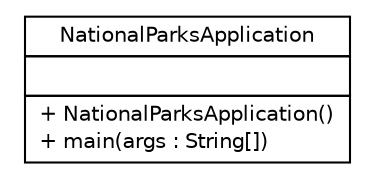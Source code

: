 #!/usr/local/bin/dot
#
# Class diagram 
# Generated by UMLGraph version R5_6 (http://www.umlgraph.org/)
#

digraph G {
	edge [fontname="Helvetica",fontsize=10,labelfontname="Helvetica",labelfontsize=10];
	node [fontname="Helvetica",fontsize=10,shape=plaintext];
	nodesep=0.25;
	ranksep=0.5;
	// edu.easternct.csc231.nationalparks.NationalParksApplication
	c26 [label=<<table title="edu.easternct.csc231.nationalparks.NationalParksApplication" border="0" cellborder="1" cellspacing="0" cellpadding="2" port="p" href="./NationalParksApplication.html">
		<tr><td><table border="0" cellspacing="0" cellpadding="1">
<tr><td align="center" balign="center"> NationalParksApplication </td></tr>
		</table></td></tr>
		<tr><td><table border="0" cellspacing="0" cellpadding="1">
<tr><td align="left" balign="left">  </td></tr>
		</table></td></tr>
		<tr><td><table border="0" cellspacing="0" cellpadding="1">
<tr><td align="left" balign="left"> + NationalParksApplication() </td></tr>
<tr><td align="left" balign="left"> + main(args : String[]) </td></tr>
		</table></td></tr>
		</table>>, URL="./NationalParksApplication.html", fontname="Helvetica", fontcolor="black", fontsize=10.0];
}

